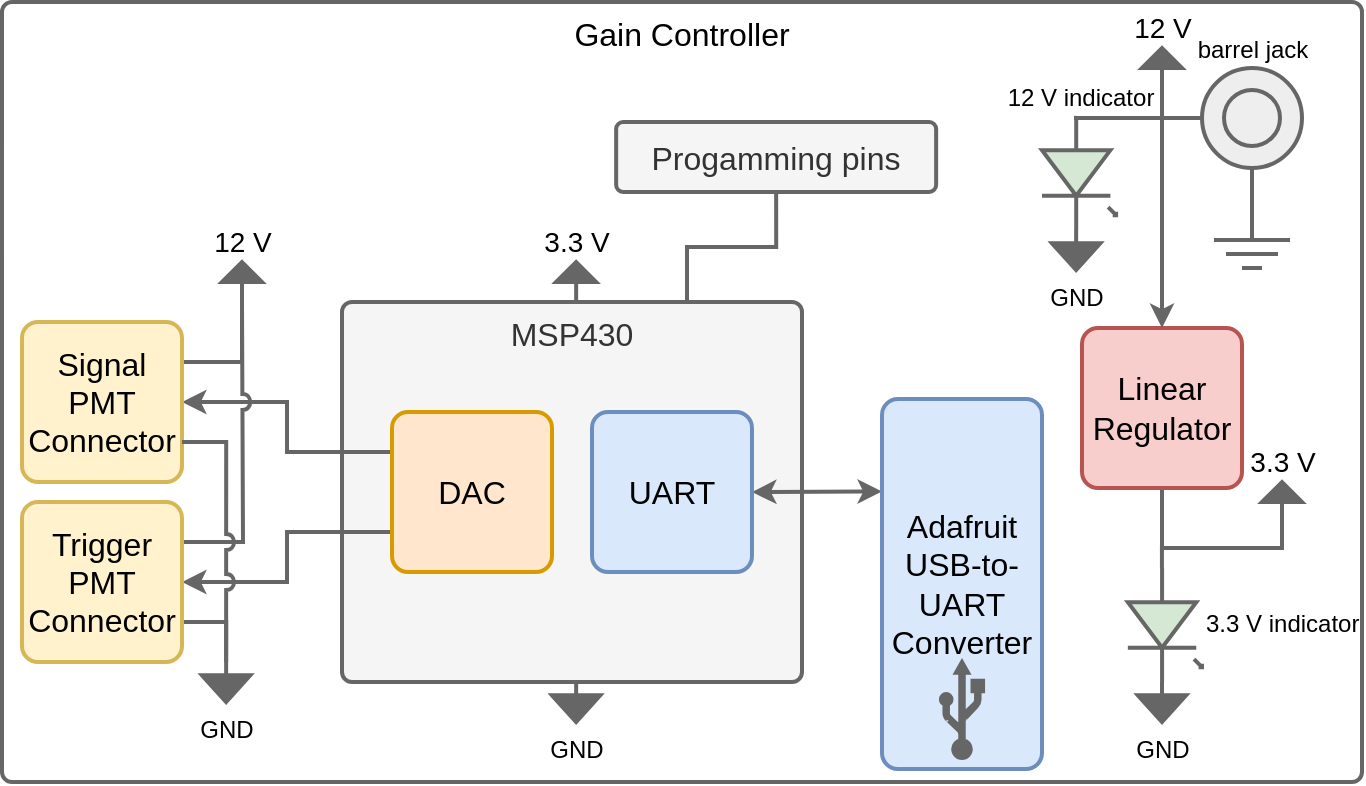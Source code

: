 <mxfile version="20.8.16" type="device"><diagram name="Page-1" id="eFhWN4JlC-h5wLHAPb_c"><mxGraphModel dx="568" dy="581" grid="1" gridSize="10" guides="1" tooltips="1" connect="1" arrows="1" fold="1" page="1" pageScale="1" pageWidth="850" pageHeight="1100" math="0" shadow="0"><root><mxCell id="0"/><mxCell id="1" parent="0"/><mxCell id="IshfuNHcZ7DGT8zIxctv-1" value="Gain Controller" style="rounded=1;whiteSpace=wrap;html=1;verticalAlign=top;strokeWidth=2;fontFamily=Helvetica;arcSize=10;fontSize=16;fontStyle=0;absoluteArcSize=1;strokeColor=#666666;" parent="1" vertex="1"><mxGeometry x="80" y="120" width="680" height="390" as="geometry"/></mxCell><mxCell id="IshfuNHcZ7DGT8zIxctv-50" style="edgeStyle=orthogonalEdgeStyle;rounded=0;orthogonalLoop=1;jettySize=auto;html=1;exitX=0.75;exitY=0;exitDx=0;exitDy=0;entryX=0.5;entryY=1;entryDx=0;entryDy=0;strokeWidth=2;fontFamily=Helvetica;endArrow=none;endFill=0;strokeColor=#666666;" parent="1" source="IshfuNHcZ7DGT8zIxctv-2" target="IshfuNHcZ7DGT8zIxctv-21" edge="1"><mxGeometry relative="1" as="geometry"/></mxCell><mxCell id="IshfuNHcZ7DGT8zIxctv-2" value="MSP430" style="rounded=1;whiteSpace=wrap;html=1;labelPosition=center;verticalLabelPosition=middle;align=center;verticalAlign=top;strokeWidth=2;fontFamily=Helvetica;arcSize=10;fontSize=16;fontStyle=0;absoluteArcSize=1;fillColor=#f5f5f5;fontColor=#333333;strokeColor=#666666;" parent="1" vertex="1"><mxGeometry x="250" y="270" width="230" height="190" as="geometry"/></mxCell><mxCell id="IshfuNHcZ7DGT8zIxctv-75" style="edgeStyle=orthogonalEdgeStyle;rounded=0;jumpStyle=arc;orthogonalLoop=1;jettySize=auto;html=1;exitX=0;exitY=0.25;exitDx=0;exitDy=0;entryX=1;entryY=0.5;entryDx=0;entryDy=0;strokeWidth=2;fontFamily=Helvetica;endArrow=classic;endFill=1;startArrow=classic;startFill=1;strokeColor=#666666;" parent="1" source="IshfuNHcZ7DGT8zIxctv-4" target="IshfuNHcZ7DGT8zIxctv-10" edge="1"><mxGeometry relative="1" as="geometry"/></mxCell><mxCell id="IshfuNHcZ7DGT8zIxctv-4" value="Adafruit&lt;br&gt;USB-to-UART&lt;br&gt;Converter" style="rounded=1;whiteSpace=wrap;html=1;strokeWidth=2;fontFamily=Helvetica;arcSize=10;fontSize=16;fontStyle=0;fillColor=#dae8fc;strokeColor=#6c8ebf;" parent="1" vertex="1"><mxGeometry x="520" y="318.5" width="80" height="185" as="geometry"/></mxCell><mxCell id="IshfuNHcZ7DGT8zIxctv-51" style="edgeStyle=orthogonalEdgeStyle;rounded=0;orthogonalLoop=1;jettySize=auto;html=1;exitX=0;exitY=0.25;exitDx=0;exitDy=0;entryX=1;entryY=0.5;entryDx=0;entryDy=0;strokeWidth=2;fontFamily=Helvetica;endArrow=classic;endFill=1;strokeColor=#666666;" parent="1" source="IshfuNHcZ7DGT8zIxctv-9" target="IshfuNHcZ7DGT8zIxctv-15" edge="1"><mxGeometry relative="1" as="geometry"/></mxCell><mxCell id="IshfuNHcZ7DGT8zIxctv-52" style="edgeStyle=orthogonalEdgeStyle;rounded=0;orthogonalLoop=1;jettySize=auto;html=1;exitX=0;exitY=0.75;exitDx=0;exitDy=0;entryX=1;entryY=0.5;entryDx=0;entryDy=0;strokeWidth=2;fontFamily=Helvetica;endArrow=classic;endFill=1;strokeColor=#666666;" parent="1" source="IshfuNHcZ7DGT8zIxctv-9" target="IshfuNHcZ7DGT8zIxctv-17" edge="1"><mxGeometry relative="1" as="geometry"/></mxCell><mxCell id="IshfuNHcZ7DGT8zIxctv-9" value="DAC" style="rounded=1;whiteSpace=wrap;html=1;strokeWidth=2;fontFamily=Helvetica;arcSize=10;fontSize=16;fontStyle=0;fillColor=#ffe6cc;strokeColor=#d79b00;" parent="1" vertex="1"><mxGeometry x="275" y="325" width="80" height="80" as="geometry"/></mxCell><mxCell id="IshfuNHcZ7DGT8zIxctv-10" value="UART" style="rounded=1;whiteSpace=wrap;html=1;strokeWidth=2;fontFamily=Helvetica;arcSize=10;fontSize=16;fontStyle=0;fillColor=#dae8fc;strokeColor=#6c8ebf;" parent="1" vertex="1"><mxGeometry x="375" y="325" width="80" height="80" as="geometry"/></mxCell><mxCell id="IshfuNHcZ7DGT8zIxctv-33" value="" style="edgeStyle=orthogonalEdgeStyle;rounded=0;orthogonalLoop=1;jettySize=auto;html=1;exitX=0.5;exitY=1;exitDx=0;exitDy=0;entryX=0;entryY=0.54;entryDx=0;entryDy=0;entryPerimeter=0;strokeWidth=2;endArrow=none;endFill=0;strokeColor=#666666;" parent="1" source="IshfuNHcZ7DGT8zIxctv-14" target="IshfuNHcZ7DGT8zIxctv-19" edge="1"><mxGeometry x="-0.2" y="20" relative="1" as="geometry"><mxPoint as="offset"/></mxGeometry></mxCell><mxCell id="IshfuNHcZ7DGT8zIxctv-41" style="edgeStyle=orthogonalEdgeStyle;rounded=0;orthogonalLoop=1;jettySize=auto;html=1;exitX=0.5;exitY=1;exitDx=0;exitDy=0;strokeWidth=2;endArrow=none;endFill=0;strokeColor=#666666;" parent="1" source="IshfuNHcZ7DGT8zIxctv-14" edge="1"><mxGeometry relative="1" as="geometry"><mxPoint x="720" y="372.99" as="targetPoint"/><Array as="points"><mxPoint x="660" y="392.99"/><mxPoint x="720" y="392.99"/></Array></mxGeometry></mxCell><mxCell id="IshfuNHcZ7DGT8zIxctv-14" value="Linear&lt;br&gt;Regulator" style="rounded=1;whiteSpace=wrap;html=1;strokeWidth=2;fontFamily=Helvetica;arcSize=10;fontSize=16;fontStyle=0;fillColor=#f8cecc;strokeColor=#b85450;" parent="1" vertex="1"><mxGeometry x="620" y="282.99" width="80" height="80" as="geometry"/></mxCell><mxCell id="IshfuNHcZ7DGT8zIxctv-66" style="edgeStyle=orthogonalEdgeStyle;rounded=0;orthogonalLoop=1;jettySize=auto;html=1;exitX=1;exitY=0.25;exitDx=0;exitDy=0;strokeWidth=2;fontFamily=Helvetica;endArrow=none;endFill=0;strokeColor=#666666;" parent="1" source="IshfuNHcZ7DGT8zIxctv-15" edge="1"><mxGeometry relative="1" as="geometry"><mxPoint x="200" y="270" as="targetPoint"/><Array as="points"><mxPoint x="200" y="300"/><mxPoint x="200" y="270"/></Array></mxGeometry></mxCell><mxCell id="IshfuNHcZ7DGT8zIxctv-15" value="Signal&lt;br&gt;PMT&lt;br&gt;Connector" style="rounded=1;whiteSpace=wrap;html=1;strokeWidth=2;fontFamily=Helvetica;arcSize=10;fontSize=16;fontStyle=0;fillColor=#fff2cc;strokeColor=#d6b656;" parent="1" vertex="1"><mxGeometry x="90" y="280" width="80" height="80" as="geometry"/></mxCell><mxCell id="IshfuNHcZ7DGT8zIxctv-70" style="edgeStyle=orthogonalEdgeStyle;rounded=0;jumpStyle=arc;orthogonalLoop=1;jettySize=auto;html=1;exitX=1;exitY=0.75;exitDx=0;exitDy=0;entryX=0.5;entryY=0;entryDx=0;entryDy=0;entryPerimeter=0;strokeWidth=2;fontFamily=Helvetica;endArrow=none;endFill=0;strokeColor=#666666;" parent="1" source="IshfuNHcZ7DGT8zIxctv-17" target="IshfuNHcZ7DGT8zIxctv-68" edge="1"><mxGeometry relative="1" as="geometry"/></mxCell><mxCell id="IshfuNHcZ7DGT8zIxctv-67" style="edgeStyle=orthogonalEdgeStyle;rounded=0;orthogonalLoop=1;jettySize=auto;html=1;exitX=1;exitY=0.25;exitDx=0;exitDy=0;strokeWidth=2;fontFamily=Helvetica;endArrow=none;endFill=0;jumpStyle=arc;strokeColor=#666666;" parent="1" source="IshfuNHcZ7DGT8zIxctv-17" edge="1"><mxGeometry relative="1" as="geometry"><mxPoint x="200" y="270" as="targetPoint"/></mxGeometry></mxCell><mxCell id="IshfuNHcZ7DGT8zIxctv-17" value="Trigger&lt;br&gt;PMT&lt;br&gt;Connector" style="rounded=1;whiteSpace=wrap;html=1;strokeWidth=2;fontFamily=Helvetica;arcSize=10;fontSize=16;fontStyle=0;fillColor=#fff2cc;strokeColor=#d6b656;" parent="1" vertex="1"><mxGeometry x="90" y="370" width="80" height="80" as="geometry"/></mxCell><mxCell id="IshfuNHcZ7DGT8zIxctv-32" style="edgeStyle=orthogonalEdgeStyle;rounded=0;orthogonalLoop=1;jettySize=auto;html=1;exitX=1;exitY=0.54;exitDx=0;exitDy=0;exitPerimeter=0;entryX=0.5;entryY=0;entryDx=0;entryDy=0;entryPerimeter=0;strokeWidth=2;endArrow=none;endFill=0;strokeColor=#666666;" parent="1" source="IshfuNHcZ7DGT8zIxctv-19" target="IshfuNHcZ7DGT8zIxctv-31" edge="1"><mxGeometry relative="1" as="geometry"/></mxCell><mxCell id="IshfuNHcZ7DGT8zIxctv-19" value="3.3 V indicator" style="verticalLabelPosition=middle;shadow=0;dashed=0;align=left;html=1;verticalAlign=middle;shape=mxgraph.electrical.opto_electronics.led_1;pointerEvents=1;strokeWidth=2;direction=south;fillColor=#d5e8d4;strokeColor=#666666;labelPosition=right;" parent="1" vertex="1"><mxGeometry x="642.93" y="402.99" width="37.06" height="57.01" as="geometry"/></mxCell><mxCell id="IshfuNHcZ7DGT8zIxctv-23" style="edgeStyle=orthogonalEdgeStyle;rounded=0;orthogonalLoop=1;jettySize=auto;html=1;exitX=0;exitY=0.25;exitDx=0;exitDy=0;exitPerimeter=0;strokeWidth=2;strokeColor=#666666;" parent="1" source="IshfuNHcZ7DGT8zIxctv-20" target="IshfuNHcZ7DGT8zIxctv-14" edge="1"><mxGeometry relative="1" as="geometry"/></mxCell><mxCell id="IshfuNHcZ7DGT8zIxctv-57" style="edgeStyle=orthogonalEdgeStyle;rounded=0;orthogonalLoop=1;jettySize=auto;html=1;exitX=0;exitY=0.25;exitDx=0;exitDy=0;exitPerimeter=0;entryX=0;entryY=0.54;entryDx=0;entryDy=0;entryPerimeter=0;strokeWidth=2;fontFamily=Helvetica;endArrow=none;endFill=0;strokeColor=#666666;" parent="1" source="IshfuNHcZ7DGT8zIxctv-20" target="IshfuNHcZ7DGT8zIxctv-54" edge="1"><mxGeometry relative="1" as="geometry"><Array as="points"><mxPoint x="617" y="177.99"/></Array></mxGeometry></mxCell><mxCell id="IshfuNHcZ7DGT8zIxctv-61" style="edgeStyle=orthogonalEdgeStyle;rounded=0;orthogonalLoop=1;jettySize=auto;html=1;exitX=0;exitY=0.25;exitDx=0;exitDy=0;exitPerimeter=0;strokeWidth=2;fontFamily=Helvetica;endArrow=none;endFill=0;strokeColor=#666666;entryX=0;entryY=0.5;entryDx=0;entryDy=0;" parent="1" source="IshfuNHcZ7DGT8zIxctv-20" target="IshfuNHcZ7DGT8zIxctv-59" edge="1"><mxGeometry relative="1" as="geometry"><mxPoint x="660" y="132.99" as="targetPoint"/></mxGeometry></mxCell><mxCell id="IshfuNHcZ7DGT8zIxctv-20" value="barrel jack" style="pointerEvents=1;verticalLabelPosition=top;shadow=0;dashed=0;align=center;html=1;verticalAlign=bottom;shape=mxgraph.electrical.miscellaneous.shielded_jack_plug;strokeWidth=2;labelPosition=center;fillColor=#eeeeee;strokeColor=#666666;" parent="1" vertex="1"><mxGeometry x="680" y="152.99" width="50" height="100" as="geometry"/></mxCell><mxCell id="IshfuNHcZ7DGT8zIxctv-21" value="Progamming pins" style="rounded=1;whiteSpace=wrap;html=1;strokeWidth=2;fontFamily=Helvetica;arcSize=10;fontSize=16;fontStyle=0;fillColor=#f5f5f5;fontColor=#333333;strokeColor=#666666;" parent="1" vertex="1"><mxGeometry x="387.07" y="180" width="160" height="35" as="geometry"/></mxCell><mxCell id="IshfuNHcZ7DGT8zIxctv-31" value="GND" style="pointerEvents=1;verticalLabelPosition=bottom;shadow=0;dashed=0;align=center;html=1;verticalAlign=top;shape=mxgraph.electrical.signal_sources.signal_ground;strokeWidth=2;fillColor=#666666;strokeColor=#666666;" parent="1" vertex="1"><mxGeometry x="647.93" y="460" width="24.14" height="20" as="geometry"/></mxCell><mxCell id="IshfuNHcZ7DGT8zIxctv-38" value="&lt;font face=&quot;Helvetica&quot;&gt;3.3 V&lt;/font&gt;" style="group;labelPosition=center;verticalLabelPosition=top;align=center;verticalAlign=bottom;spacing=-10;html=1;strokeWidth=1;fontFamily=Linux Biolinum O;fontSize=14;strokeColor=none;fillColor=none;" parent="1" vertex="1" connectable="0"><mxGeometry x="700" y="350" width="40" height="30" as="geometry"/></mxCell><mxCell id="IshfuNHcZ7DGT8zIxctv-39" value="" style="triangle;whiteSpace=wrap;html=1;strokeWidth=2;fontFamily=Linux Biolinum O;fontSize=16;fillColor=#666666;rotation=-90;strokeColor=#666666;" parent="IshfuNHcZ7DGT8zIxctv-38" vertex="1"><mxGeometry x="15" y="5" width="10" height="20" as="geometry"/></mxCell><mxCell id="IshfuNHcZ7DGT8zIxctv-40" value="" style="endArrow=none;html=1;rounded=0;strokeWidth=2;fontFamily=Linux Biolinum O;fontSize=16;startSize=15;endSize=16;entryX=0;entryY=0.5;entryDx=0;entryDy=0;labelBackgroundColor=none;strokeColor=#666666;" parent="IshfuNHcZ7DGT8zIxctv-38" target="IshfuNHcZ7DGT8zIxctv-39" edge="1"><mxGeometry width="50" height="50" relative="1" as="geometry"><mxPoint x="20" y="30" as="sourcePoint"/><mxPoint x="10" y="30" as="targetPoint"/></mxGeometry></mxCell><mxCell id="IshfuNHcZ7DGT8zIxctv-42" value="GND" style="pointerEvents=1;verticalLabelPosition=bottom;shadow=0;dashed=0;align=center;html=1;verticalAlign=top;shape=mxgraph.electrical.signal_sources.signal_ground;strokeWidth=2;fillColor=#666666;strokeColor=#666666;" parent="1" vertex="1"><mxGeometry x="355.0" y="460" width="24.14" height="20" as="geometry"/></mxCell><mxCell id="IshfuNHcZ7DGT8zIxctv-43" value="&lt;font face=&quot;Helvetica&quot;&gt;3.3 V&lt;/font&gt;" style="group;labelPosition=center;verticalLabelPosition=top;align=center;verticalAlign=bottom;spacing=-10;html=1;strokeWidth=1;fontFamily=Linux Biolinum O;fontSize=14;strokeColor=none;fillColor=none;" parent="1" vertex="1" connectable="0"><mxGeometry x="347.07" y="240" width="40" height="30" as="geometry"/></mxCell><mxCell id="IshfuNHcZ7DGT8zIxctv-44" value="" style="triangle;whiteSpace=wrap;html=1;strokeWidth=2;fontFamily=Linux Biolinum O;fontSize=16;fillColor=#666666;rotation=-90;strokeColor=#666666;" parent="IshfuNHcZ7DGT8zIxctv-43" vertex="1"><mxGeometry x="15" y="5" width="10" height="20" as="geometry"/></mxCell><mxCell id="IshfuNHcZ7DGT8zIxctv-45" value="" style="endArrow=none;html=1;rounded=0;strokeWidth=2;fontFamily=Linux Biolinum O;fontSize=16;startSize=15;endSize=16;entryX=0;entryY=0.5;entryDx=0;entryDy=0;labelBackgroundColor=none;strokeColor=#666666;" parent="IshfuNHcZ7DGT8zIxctv-43" target="IshfuNHcZ7DGT8zIxctv-44" edge="1"><mxGeometry width="50" height="50" relative="1" as="geometry"><mxPoint x="20" y="30" as="sourcePoint"/><mxPoint x="10" y="30" as="targetPoint"/></mxGeometry></mxCell><mxCell id="IshfuNHcZ7DGT8zIxctv-54" value="12 V indicator" style="verticalLabelPosition=top;shadow=0;dashed=0;align=center;html=1;verticalAlign=bottom;shape=mxgraph.electrical.opto_electronics.led_1;pointerEvents=1;strokeWidth=2;direction=south;fillColor=#d5e8d4;strokeColor=#666666;labelPosition=center;" parent="1" vertex="1"><mxGeometry x="600" y="176.98" width="37.06" height="57.01" as="geometry"/></mxCell><mxCell id="IshfuNHcZ7DGT8zIxctv-55" value="GND" style="pointerEvents=1;verticalLabelPosition=bottom;shadow=0;dashed=0;align=center;html=1;verticalAlign=top;shape=mxgraph.electrical.signal_sources.signal_ground;strokeWidth=2;fillColor=#666666;strokeColor=#666666;" parent="1" vertex="1"><mxGeometry x="605" y="233.99" width="24.14" height="20" as="geometry"/></mxCell><mxCell id="IshfuNHcZ7DGT8zIxctv-58" value="&lt;font face=&quot;Helvetica&quot;&gt;12 V&lt;/font&gt;" style="group;labelPosition=center;verticalLabelPosition=top;align=center;verticalAlign=bottom;spacing=-10;html=1;strokeWidth=1;fontFamily=Linux Biolinum O;fontSize=14;strokeColor=none;fillColor=none;" parent="1" vertex="1" connectable="0"><mxGeometry x="640" y="132.99" width="40" height="30" as="geometry"/></mxCell><mxCell id="IshfuNHcZ7DGT8zIxctv-59" value="" style="triangle;whiteSpace=wrap;html=1;strokeWidth=2;fontFamily=Linux Biolinum O;fontSize=16;fillColor=#666666;rotation=-90;strokeColor=#666666;" parent="IshfuNHcZ7DGT8zIxctv-58" vertex="1"><mxGeometry x="15" y="5" width="10" height="20" as="geometry"/></mxCell><mxCell id="IshfuNHcZ7DGT8zIxctv-60" value="" style="endArrow=none;html=1;rounded=0;strokeWidth=2;fontFamily=Linux Biolinum O;fontSize=16;startSize=15;endSize=16;entryX=0;entryY=0.5;entryDx=0;entryDy=0;labelBackgroundColor=none;strokeColor=#666666;" parent="IshfuNHcZ7DGT8zIxctv-58" target="IshfuNHcZ7DGT8zIxctv-59" edge="1"><mxGeometry width="50" height="50" relative="1" as="geometry"><mxPoint x="20" y="30" as="sourcePoint"/><mxPoint x="10" y="30" as="targetPoint"/></mxGeometry></mxCell><mxCell id="IshfuNHcZ7DGT8zIxctv-62" value="&lt;font face=&quot;Helvetica&quot;&gt;12 V&lt;/font&gt;" style="group;labelPosition=center;verticalLabelPosition=top;align=center;verticalAlign=bottom;spacing=-10;html=1;strokeWidth=1;fontFamily=Linux Biolinum O;fontSize=14;strokeColor=none;fillColor=none;" parent="1" vertex="1" connectable="0"><mxGeometry x="180" y="240" width="40" height="30" as="geometry"/></mxCell><mxCell id="IshfuNHcZ7DGT8zIxctv-63" value="" style="triangle;whiteSpace=wrap;html=1;strokeWidth=2;fontFamily=Linux Biolinum O;fontSize=16;fillColor=#666666;rotation=-90;strokeColor=#666666;" parent="IshfuNHcZ7DGT8zIxctv-62" vertex="1"><mxGeometry x="15" y="5" width="10" height="20" as="geometry"/></mxCell><mxCell id="IshfuNHcZ7DGT8zIxctv-64" value="" style="endArrow=none;html=1;rounded=0;strokeWidth=2;fontFamily=Linux Biolinum O;fontSize=16;startSize=15;endSize=16;entryX=0;entryY=0.5;entryDx=0;entryDy=0;labelBackgroundColor=none;strokeColor=#666666;" parent="IshfuNHcZ7DGT8zIxctv-62" target="IshfuNHcZ7DGT8zIxctv-63" edge="1"><mxGeometry width="50" height="50" relative="1" as="geometry"><mxPoint x="20" y="30" as="sourcePoint"/><mxPoint x="10" y="30" as="targetPoint"/></mxGeometry></mxCell><mxCell id="IshfuNHcZ7DGT8zIxctv-68" value="GND" style="pointerEvents=1;verticalLabelPosition=bottom;shadow=0;dashed=0;align=center;html=1;verticalAlign=top;shape=mxgraph.electrical.signal_sources.signal_ground;strokeWidth=2;fillColor=#666666;strokeColor=#666666;" parent="1" vertex="1"><mxGeometry x="180.0" y="450" width="24.14" height="20" as="geometry"/></mxCell><mxCell id="IshfuNHcZ7DGT8zIxctv-72" style="edgeStyle=orthogonalEdgeStyle;rounded=0;jumpStyle=arc;orthogonalLoop=1;jettySize=auto;html=1;exitX=1;exitY=0.75;exitDx=0;exitDy=0;entryX=0.5;entryY=0;entryDx=0;entryDy=0;entryPerimeter=0;strokeWidth=2;fontFamily=Helvetica;endArrow=none;endFill=0;strokeColor=#666666;" parent="1" source="IshfuNHcZ7DGT8zIxctv-15" target="IshfuNHcZ7DGT8zIxctv-68" edge="1"><mxGeometry relative="1" as="geometry"/></mxCell><mxCell id="IshfuNHcZ7DGT8zIxctv-73" value="" style="shape=mxgraph.signs.tech.usb;html=1;pointerEvents=1;fillColor=#666666;strokeColor=#666666;verticalLabelPosition=bottom;verticalAlign=top;align=center;strokeWidth=2;fontFamily=Helvetica;" parent="1" vertex="1"><mxGeometry x="549.47" y="450" width="21.06" height="48" as="geometry"/></mxCell></root></mxGraphModel></diagram></mxfile>